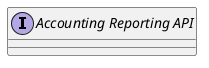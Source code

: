 @startuml
interface "Accounting Reporting API" as group___apel_reporting [[../groups/group___apel_reporting.html]]
@enduml
